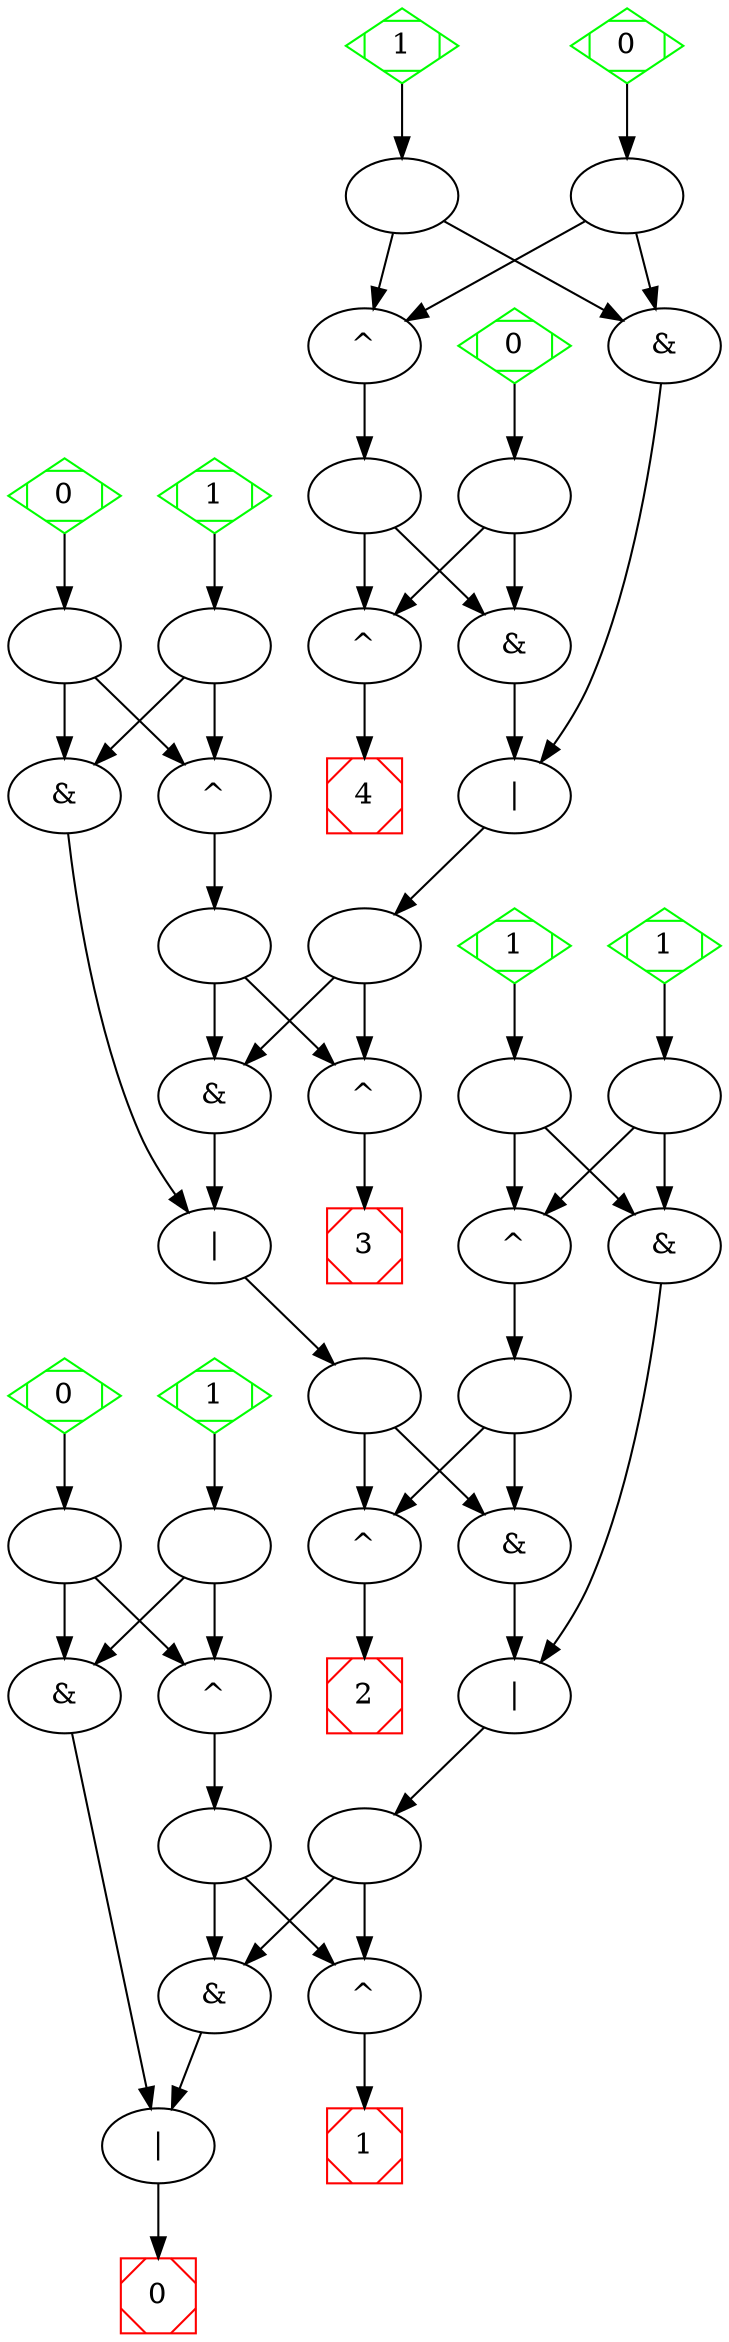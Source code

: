 digraph G { 

    42->45;
    42->46;
    42[label = ""]; 
    43->45;
    43->46;
    43[label = ""]; 
    44->48;
    44->50;
    44[label = ""]; 
    45->47;
    45[label = "^"]; 
    46->49;
    46[label = "&"]; 
    47->48;
    47->50;
    47[label = ""]; 
    48->49;
    48[label = "&"]; 
    49->30;
    49[label = "|"]; 
    50->52;
    50[label = "^"]; 
    52[label = "4"]; 
    52[shape = Msquare, color = red];
    53->42;
    53[label = "1"]; 
    53[shape = Mdiamond, color = green];
    54->43;
    54[label = "0"]; 
    54[shape = Mdiamond, color = green];
    55->44;
    55[label = "0"]; 
    55[shape = Mdiamond, color = green];
    28->31;
    28->32;
    28[label = ""]; 
    29->31;
    29->32;
    29[label = ""]; 
    30->34;
    30->36;
    30[label = ""]; 
    31->33;
    31[label = "^"]; 
    32->35;
    32[label = "&"]; 
    33->34;
    33->36;
    33[label = ""]; 
    34->35;
    34[label = "&"]; 
    35->16;
    35[label = "|"]; 
    36->38;
    36[label = "^"]; 
    38[label = "3"]; 
    38[shape = Msquare, color = red];
    39->28;
    39[label = "0"]; 
    39[shape = Mdiamond, color = green];
    40->29;
    40[label = "1"]; 
    40[shape = Mdiamond, color = green];
    14->17;
    14->18;
    14[label = ""]; 
    15->17;
    15->18;
    15[label = ""]; 
    16->20;
    16->22;
    16[label = ""]; 
    17->19;
    17[label = "^"]; 
    18->21;
    18[label = "&"]; 
    19->20;
    19->22;
    19[label = ""]; 
    20->21;
    20[label = "&"]; 
    21->2;
    21[label = "|"]; 
    22->24;
    22[label = "^"]; 
    24[label = "2"]; 
    24[shape = Msquare, color = red];
    25->14;
    25[label = "1"]; 
    25[shape = Mdiamond, color = green];
    26->15;
    26[label = "1"]; 
    26[shape = Mdiamond, color = green];
    0->3;
    0->4;
    0[label = ""]; 
    1->3;
    1->4;
    1[label = ""]; 
    2->6;
    2->8;
    2[label = ""]; 
    3->5;
    3[label = "^"]; 
    4->7;
    4[label = "&"]; 
    5->6;
    5->8;
    5[label = ""]; 
    6->7;
    6[label = "&"]; 
    7->9;
    7[label = "|"]; 
    8->10;
    8[label = "^"]; 
    9[label = "0"]; 
    9[shape = Msquare, color = red];
    10[label = "1"]; 
    10[shape = Msquare, color = red];
    11->0;
    11[label = "0"]; 
    11[shape = Mdiamond, color = green];
    12->1;
    12[label = "1"]; 
    12[shape = Mdiamond, color = green];

}